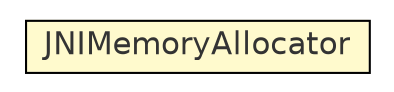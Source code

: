 #!/usr/local/bin/dot
#
# Class diagram 
# Generated by UmlGraph version 4.8 (http://www.spinellis.gr/sw/umlgraph)
#

digraph G {
	edge [fontname="Helvetica",fontsize=10,labelfontname="Helvetica",labelfontsize=10];
	node [fontname="Helvetica",fontsize=10,shape=plaintext];
	rankdir=LR;
	ranksep=1;
	// com.xuggle.ferry.JNIMemoryAllocator
	c3860 [label=<<table border="0" cellborder="1" cellspacing="0" cellpadding="2" port="p" bgcolor="lemonChiffon" href="./JNIMemoryAllocator.html">
		<tr><td><table border="0" cellspacing="0" cellpadding="1">
			<tr><td> JNIMemoryAllocator </td></tr>
		</table></td></tr>
		</table>>, fontname="Helvetica", fontcolor="grey20", fontsize=15.0];
}

